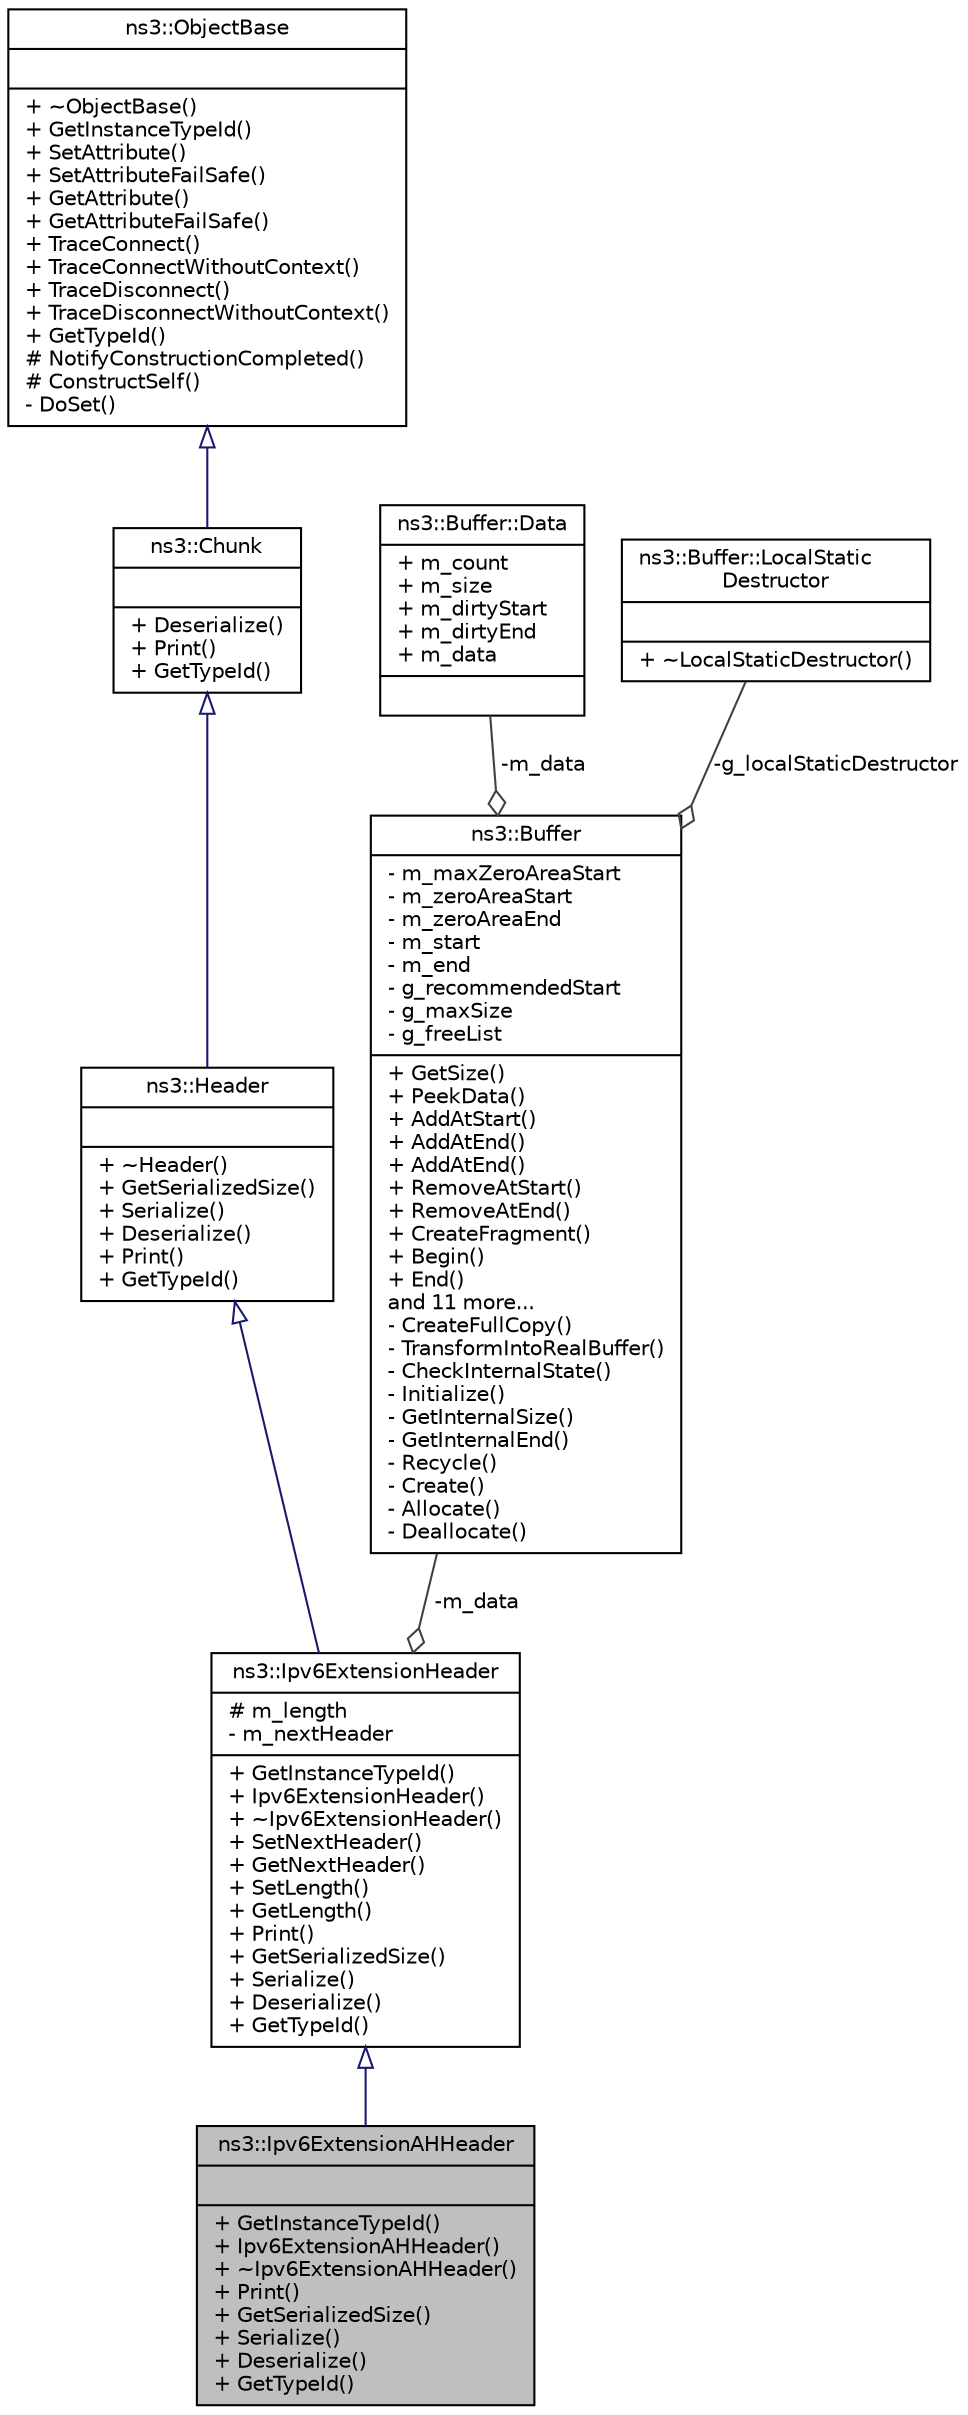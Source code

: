 digraph "ns3::Ipv6ExtensionAHHeader"
{
  edge [fontname="Helvetica",fontsize="10",labelfontname="Helvetica",labelfontsize="10"];
  node [fontname="Helvetica",fontsize="10",shape=record];
  Node1 [label="{ns3::Ipv6ExtensionAHHeader\n||+ GetInstanceTypeId()\l+ Ipv6ExtensionAHHeader()\l+ ~Ipv6ExtensionAHHeader()\l+ Print()\l+ GetSerializedSize()\l+ Serialize()\l+ Deserialize()\l+ GetTypeId()\l}",height=0.2,width=0.4,color="black", fillcolor="grey75", style="filled", fontcolor="black"];
  Node2 -> Node1 [dir="back",color="midnightblue",fontsize="10",style="solid",arrowtail="onormal"];
  Node2 [label="{ns3::Ipv6ExtensionHeader\n|# m_length\l- m_nextHeader\l|+ GetInstanceTypeId()\l+ Ipv6ExtensionHeader()\l+ ~Ipv6ExtensionHeader()\l+ SetNextHeader()\l+ GetNextHeader()\l+ SetLength()\l+ GetLength()\l+ Print()\l+ GetSerializedSize()\l+ Serialize()\l+ Deserialize()\l+ GetTypeId()\l}",height=0.2,width=0.4,color="black", fillcolor="white", style="filled",URL="$d5/d0e/classns3_1_1Ipv6ExtensionHeader.html",tooltip="Header for IPv6 Extension. "];
  Node3 -> Node2 [dir="back",color="midnightblue",fontsize="10",style="solid",arrowtail="onormal"];
  Node3 [label="{ns3::Header\n||+ ~Header()\l+ GetSerializedSize()\l+ Serialize()\l+ Deserialize()\l+ Print()\l+ GetTypeId()\l}",height=0.2,width=0.4,color="black", fillcolor="white", style="filled",URL="$d6/dae/classns3_1_1Header.html",tooltip="Protocol header serialization and deserialization. "];
  Node4 -> Node3 [dir="back",color="midnightblue",fontsize="10",style="solid",arrowtail="onormal"];
  Node4 [label="{ns3::Chunk\n||+ Deserialize()\l+ Print()\l+ GetTypeId()\l}",height=0.2,width=0.4,color="black", fillcolor="white", style="filled",URL="$d7/d9b/classns3_1_1Chunk.html",tooltip="abstract base class for ns3::Header and ns3::Trailer "];
  Node5 -> Node4 [dir="back",color="midnightblue",fontsize="10",style="solid",arrowtail="onormal"];
  Node5 [label="{ns3::ObjectBase\n||+ ~ObjectBase()\l+ GetInstanceTypeId()\l+ SetAttribute()\l+ SetAttributeFailSafe()\l+ GetAttribute()\l+ GetAttributeFailSafe()\l+ TraceConnect()\l+ TraceConnectWithoutContext()\l+ TraceDisconnect()\l+ TraceDisconnectWithoutContext()\l+ GetTypeId()\l# NotifyConstructionCompleted()\l# ConstructSelf()\l- DoSet()\l}",height=0.2,width=0.4,color="black", fillcolor="white", style="filled",URL="$d2/dac/classns3_1_1ObjectBase.html",tooltip="Anchor the ns-3 type and attribute system. "];
  Node6 -> Node2 [color="grey25",fontsize="10",style="solid",label=" -m_data" ,arrowhead="odiamond"];
  Node6 [label="{ns3::Buffer\n|- m_maxZeroAreaStart\l- m_zeroAreaStart\l- m_zeroAreaEnd\l- m_start\l- m_end\l- g_recommendedStart\l- g_maxSize\l- g_freeList\l|+ GetSize()\l+ PeekData()\l+ AddAtStart()\l+ AddAtEnd()\l+ AddAtEnd()\l+ RemoveAtStart()\l+ RemoveAtEnd()\l+ CreateFragment()\l+ Begin()\l+ End()\land 11 more...\l- CreateFullCopy()\l- TransformIntoRealBuffer()\l- CheckInternalState()\l- Initialize()\l- GetInternalSize()\l- GetInternalEnd()\l- Recycle()\l- Create()\l- Allocate()\l- Deallocate()\l}",height=0.2,width=0.4,color="black", fillcolor="white", style="filled",URL="$da/d85/classns3_1_1Buffer.html",tooltip="automatically resized byte buffer "];
  Node7 -> Node6 [color="grey25",fontsize="10",style="solid",label=" -m_data" ,arrowhead="odiamond"];
  Node7 [label="{ns3::Buffer::Data\n|+ m_count\l+ m_size\l+ m_dirtyStart\l+ m_dirtyEnd\l+ m_data\l|}",height=0.2,width=0.4,color="black", fillcolor="white", style="filled",URL="$d9/dcc/structns3_1_1Buffer_1_1Data.html"];
  Node8 -> Node6 [color="grey25",fontsize="10",style="solid",label=" -g_localStaticDestructor" ,arrowhead="odiamond"];
  Node8 [label="{ns3::Buffer::LocalStatic\lDestructor\n||+ ~LocalStaticDestructor()\l}",height=0.2,width=0.4,color="black", fillcolor="white", style="filled",URL="$dc/de5/structns3_1_1Buffer_1_1LocalStaticDestructor.html",tooltip="Local static destructor structure. "];
}
